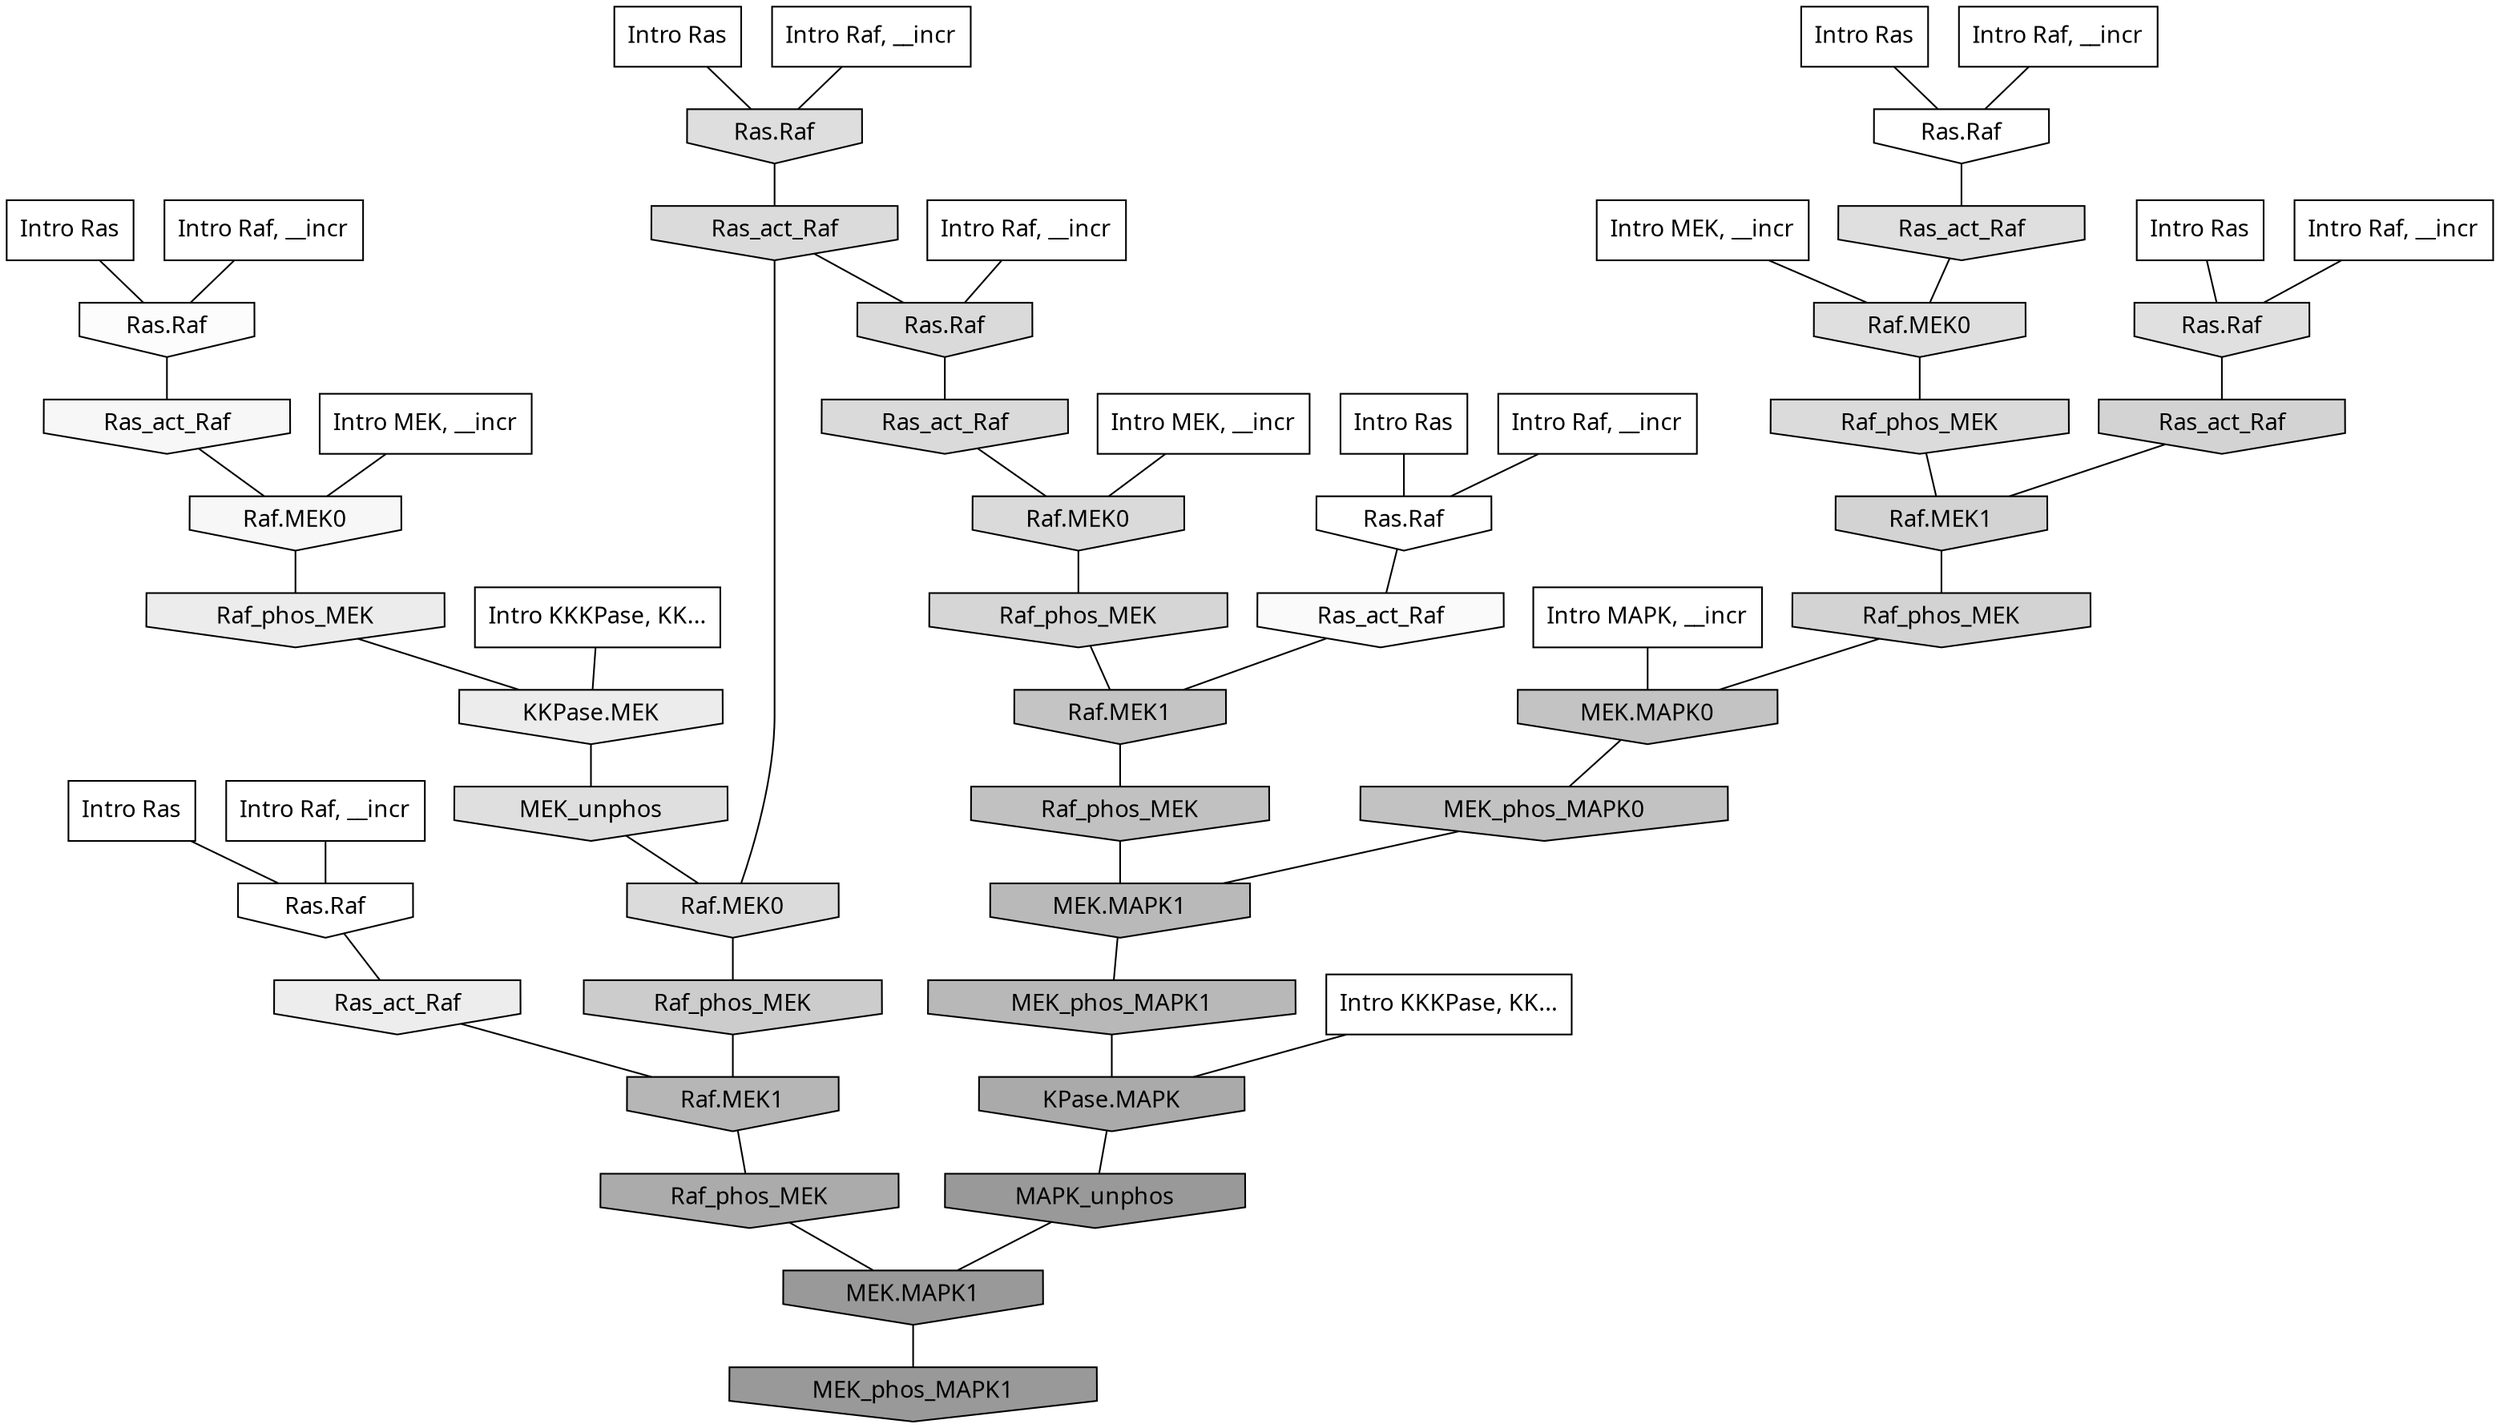 digraph G{
  rankdir="TB";
  ranksep=0.30;
  node [fontname="CMU Serif"];
  edge [fontname="CMU Serif"];
  
  7 [label="Intro Ras", shape=rectangle, style=filled, fillcolor="0.000 0.000 1.000"]
  
  15 [label="Intro Ras", shape=rectangle, style=filled, fillcolor="0.000 0.000 1.000"]
  
  18 [label="Intro Ras", shape=rectangle, style=filled, fillcolor="0.000 0.000 1.000"]
  
  43 [label="Intro Ras", shape=rectangle, style=filled, fillcolor="0.000 0.000 1.000"]
  
  78 [label="Intro Ras", shape=rectangle, style=filled, fillcolor="0.000 0.000 1.000"]
  
  94 [label="Intro Ras", shape=rectangle, style=filled, fillcolor="0.000 0.000 1.000"]
  
  166 [label="Intro Raf, __incr", shape=rectangle, style=filled, fillcolor="0.000 0.000 1.000"]
  
  531 [label="Intro Raf, __incr", shape=rectangle, style=filled, fillcolor="0.000 0.000 1.000"]
  
  671 [label="Intro Raf, __incr", shape=rectangle, style=filled, fillcolor="0.000 0.000 1.000"]
  
  683 [label="Intro Raf, __incr", shape=rectangle, style=filled, fillcolor="0.000 0.000 1.000"]
  
  719 [label="Intro Raf, __incr", shape=rectangle, style=filled, fillcolor="0.000 0.000 1.000"]
  
  836 [label="Intro Raf, __incr", shape=rectangle, style=filled, fillcolor="0.000 0.000 1.000"]
  
  925 [label="Intro Raf, __incr", shape=rectangle, style=filled, fillcolor="0.000 0.000 1.000"]
  
  1154 [label="Intro MEK, __incr", shape=rectangle, style=filled, fillcolor="0.000 0.000 1.000"]
  
  1822 [label="Intro MEK, __incr", shape=rectangle, style=filled, fillcolor="0.000 0.000 1.000"]
  
  1992 [label="Intro MEK, __incr", shape=rectangle, style=filled, fillcolor="0.000 0.000 1.000"]
  
  2506 [label="Intro MAPK, __incr", shape=rectangle, style=filled, fillcolor="0.000 0.000 1.000"]
  
  3155 [label="Intro KKKPase, KK...", shape=rectangle, style=filled, fillcolor="0.000 0.000 1.000"]
  
  3190 [label="Intro KKKPase, KK...", shape=rectangle, style=filled, fillcolor="0.000 0.000 1.000"]
  
  3200 [label="Ras.Raf", shape=invhouse, style=filled, fillcolor="0.000 0.000 1.000"]
  
  3283 [label="Ras.Raf", shape=invhouse, style=filled, fillcolor="0.000 0.000 1.000"]
  
  3302 [label="Ras.Raf", shape=invhouse, style=filled, fillcolor="0.000 0.000 1.000"]
  
  3411 [label="Ras.Raf", shape=invhouse, style=filled, fillcolor="0.000 0.000 0.988"]
  
  3480 [label="Ras_act_Raf", shape=invhouse, style=filled, fillcolor="0.000 0.000 0.978"]
  
  3605 [label="Ras_act_Raf", shape=invhouse, style=filled, fillcolor="0.000 0.000 0.965"]
  
  3607 [label="Raf.MEK0", shape=invhouse, style=filled, fillcolor="0.000 0.000 0.965"]
  
  4201 [label="Ras_act_Raf", shape=invhouse, style=filled, fillcolor="0.000 0.000 0.929"]
  
  4269 [label="Raf_phos_MEK", shape=invhouse, style=filled, fillcolor="0.000 0.000 0.925"]
  
  4283 [label="KKPase.MEK", shape=invhouse, style=filled, fillcolor="0.000 0.000 0.924"]
  
  5204 [label="Ras.Raf", shape=invhouse, style=filled, fillcolor="0.000 0.000 0.877"]
  
  5294 [label="Ras_act_Raf", shape=invhouse, style=filled, fillcolor="0.000 0.000 0.873"]
  
  5296 [label="Raf.MEK0", shape=invhouse, style=filled, fillcolor="0.000 0.000 0.873"]
  
  5298 [label="MEK_unphos", shape=invhouse, style=filled, fillcolor="0.000 0.000 0.873"]
  
  5376 [label="Ras.Raf", shape=invhouse, style=filled, fillcolor="0.000 0.000 0.870"]
  
  5567 [label="Ras_act_Raf", shape=invhouse, style=filled, fillcolor="0.000 0.000 0.859"]
  
  5570 [label="Raf.MEK0", shape=invhouse, style=filled, fillcolor="0.000 0.000 0.859"]
  
  5588 [label="Raf_phos_MEK", shape=invhouse, style=filled, fillcolor="0.000 0.000 0.859"]
  
  5696 [label="Ras.Raf", shape=invhouse, style=filled, fillcolor="0.000 0.000 0.854"]
  
  5705 [label="Ras_act_Raf", shape=invhouse, style=filled, fillcolor="0.000 0.000 0.853"]
  
  5708 [label="Raf.MEK0", shape=invhouse, style=filled, fillcolor="0.000 0.000 0.853"]
  
  6074 [label="Raf_phos_MEK", shape=invhouse, style=filled, fillcolor="0.000 0.000 0.839"]
  
  6428 [label="Ras_act_Raf", shape=invhouse, style=filled, fillcolor="0.000 0.000 0.826"]
  
  6430 [label="Raf.MEK1", shape=invhouse, style=filled, fillcolor="0.000 0.000 0.826"]
  
  6449 [label="Raf_phos_MEK", shape=invhouse, style=filled, fillcolor="0.000 0.000 0.825"]
  
  7318 [label="Raf_phos_MEK", shape=invhouse, style=filled, fillcolor="0.000 0.000 0.800"]
  
  8587 [label="Raf.MEK1", shape=invhouse, style=filled, fillcolor="0.000 0.000 0.768"]
  
  8856 [label="MEK.MAPK0", shape=invhouse, style=filled, fillcolor="0.000 0.000 0.762"]
  
  8949 [label="MEK_phos_MAPK0", shape=invhouse, style=filled, fillcolor="0.000 0.000 0.760"]
  
  9158 [label="Raf_phos_MEK", shape=invhouse, style=filled, fillcolor="0.000 0.000 0.755"]
  
  10999 [label="MEK.MAPK1", shape=invhouse, style=filled, fillcolor="0.000 0.000 0.723"]
  
  11250 [label="MEK_phos_MAPK1", shape=invhouse, style=filled, fillcolor="0.000 0.000 0.720"]
  
  11737 [label="Raf.MEK1", shape=invhouse, style=filled, fillcolor="0.000 0.000 0.712"]
  
  15159 [label="Raf_phos_MEK", shape=invhouse, style=filled, fillcolor="0.000 0.000 0.670"]
  
  15482 [label="KPase.MAPK", shape=invhouse, style=filled, fillcolor="0.000 0.000 0.666"]
  
  18268 [label="MAPK_unphos", shape=invhouse, style=filled, fillcolor="0.000 0.000 0.600"]
  
  18270 [label="MEK.MAPK1", shape=invhouse, style=filled, fillcolor="0.000 0.000 0.600"]
  
  18273 [label="MEK_phos_MAPK1", shape=invhouse, style=filled, fillcolor="0.000 0.000 0.600"]
  
  
  18270 -> 18273 [dir=none, color="0.000 0.000 0.000"] 
  18268 -> 18270 [dir=none, color="0.000 0.000 0.000"] 
  15482 -> 18268 [dir=none, color="0.000 0.000 0.000"] 
  15159 -> 18270 [dir=none, color="0.000 0.000 0.000"] 
  11737 -> 15159 [dir=none, color="0.000 0.000 0.000"] 
  11250 -> 15482 [dir=none, color="0.000 0.000 0.000"] 
  10999 -> 11250 [dir=none, color="0.000 0.000 0.000"] 
  9158 -> 10999 [dir=none, color="0.000 0.000 0.000"] 
  8949 -> 10999 [dir=none, color="0.000 0.000 0.000"] 
  8856 -> 8949 [dir=none, color="0.000 0.000 0.000"] 
  8587 -> 9158 [dir=none, color="0.000 0.000 0.000"] 
  7318 -> 11737 [dir=none, color="0.000 0.000 0.000"] 
  6449 -> 8856 [dir=none, color="0.000 0.000 0.000"] 
  6430 -> 6449 [dir=none, color="0.000 0.000 0.000"] 
  6428 -> 6430 [dir=none, color="0.000 0.000 0.000"] 
  6074 -> 8587 [dir=none, color="0.000 0.000 0.000"] 
  5708 -> 6074 [dir=none, color="0.000 0.000 0.000"] 
  5705 -> 5708 [dir=none, color="0.000 0.000 0.000"] 
  5696 -> 5705 [dir=none, color="0.000 0.000 0.000"] 
  5588 -> 6430 [dir=none, color="0.000 0.000 0.000"] 
  5570 -> 7318 [dir=none, color="0.000 0.000 0.000"] 
  5567 -> 5570 [dir=none, color="0.000 0.000 0.000"] 
  5567 -> 5696 [dir=none, color="0.000 0.000 0.000"] 
  5376 -> 5567 [dir=none, color="0.000 0.000 0.000"] 
  5298 -> 5570 [dir=none, color="0.000 0.000 0.000"] 
  5296 -> 5588 [dir=none, color="0.000 0.000 0.000"] 
  5294 -> 5296 [dir=none, color="0.000 0.000 0.000"] 
  5204 -> 6428 [dir=none, color="0.000 0.000 0.000"] 
  4283 -> 5298 [dir=none, color="0.000 0.000 0.000"] 
  4269 -> 4283 [dir=none, color="0.000 0.000 0.000"] 
  4201 -> 11737 [dir=none, color="0.000 0.000 0.000"] 
  3607 -> 4269 [dir=none, color="0.000 0.000 0.000"] 
  3605 -> 3607 [dir=none, color="0.000 0.000 0.000"] 
  3480 -> 8587 [dir=none, color="0.000 0.000 0.000"] 
  3411 -> 3605 [dir=none, color="0.000 0.000 0.000"] 
  3302 -> 4201 [dir=none, color="0.000 0.000 0.000"] 
  3283 -> 3480 [dir=none, color="0.000 0.000 0.000"] 
  3200 -> 5294 [dir=none, color="0.000 0.000 0.000"] 
  3190 -> 15482 [dir=none, color="0.000 0.000 0.000"] 
  3155 -> 4283 [dir=none, color="0.000 0.000 0.000"] 
  2506 -> 8856 [dir=none, color="0.000 0.000 0.000"] 
  1992 -> 5296 [dir=none, color="0.000 0.000 0.000"] 
  1822 -> 5708 [dir=none, color="0.000 0.000 0.000"] 
  1154 -> 3607 [dir=none, color="0.000 0.000 0.000"] 
  925 -> 5696 [dir=none, color="0.000 0.000 0.000"] 
  836 -> 3200 [dir=none, color="0.000 0.000 0.000"] 
  719 -> 3302 [dir=none, color="0.000 0.000 0.000"] 
  683 -> 5376 [dir=none, color="0.000 0.000 0.000"] 
  671 -> 3411 [dir=none, color="0.000 0.000 0.000"] 
  531 -> 3283 [dir=none, color="0.000 0.000 0.000"] 
  166 -> 5204 [dir=none, color="0.000 0.000 0.000"] 
  94 -> 3283 [dir=none, color="0.000 0.000 0.000"] 
  78 -> 3411 [dir=none, color="0.000 0.000 0.000"] 
  43 -> 5204 [dir=none, color="0.000 0.000 0.000"] 
  18 -> 3302 [dir=none, color="0.000 0.000 0.000"] 
  15 -> 3200 [dir=none, color="0.000 0.000 0.000"] 
  7 -> 5376 [dir=none, color="0.000 0.000 0.000"] 
  
  }
